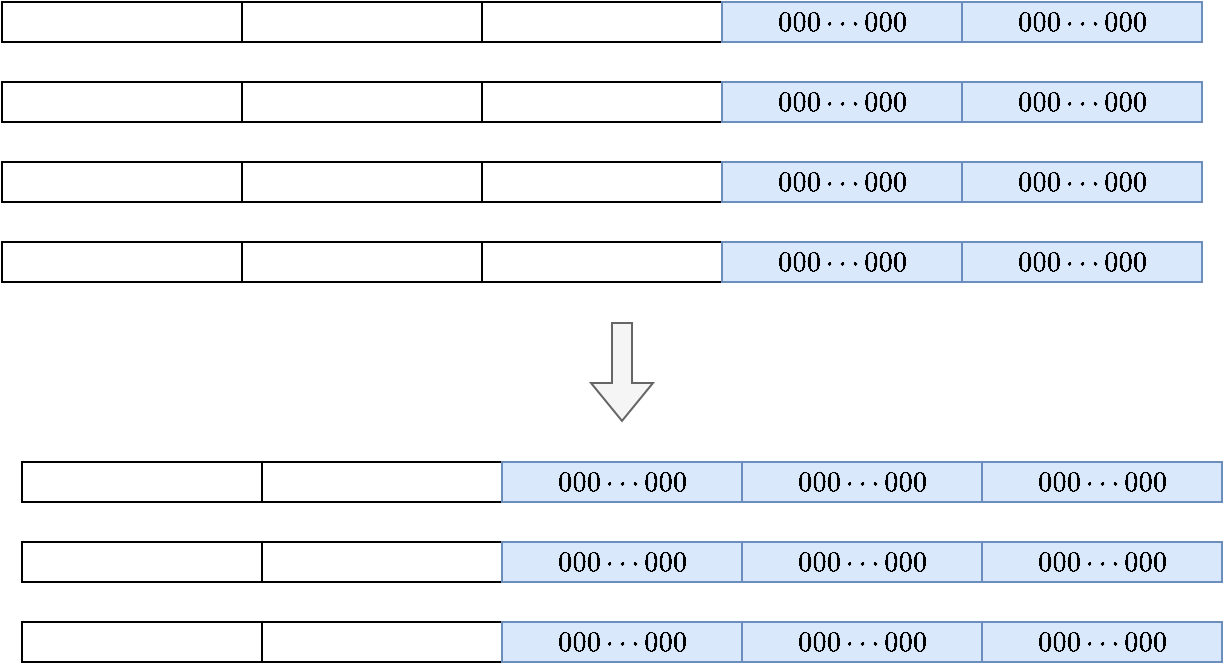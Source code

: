 <mxfile version="24.7.17">
  <diagram name="Vector Split" id="0">
    <mxGraphModel dx="1434" dy="779" grid="1" gridSize="10" guides="1" tooltips="1" connect="1" arrows="1" fold="1" page="1" pageScale="1" pageWidth="827" pageHeight="1169" math="1" shadow="0">
      <root>
        <mxCell id="0" />
        <mxCell id="1" parent="0" />
        <mxCell id="5mW8UUuW8cWVtmHEqI13-12" value="" style="rounded=0;whiteSpace=wrap;html=1;" parent="1" vertex="1">
          <mxGeometry x="40" y="40" width="120" height="20" as="geometry" />
        </mxCell>
        <mxCell id="5mW8UUuW8cWVtmHEqI13-13" value="" style="rounded=0;whiteSpace=wrap;html=1;" parent="1" vertex="1">
          <mxGeometry x="160" y="40" width="120" height="20" as="geometry" />
        </mxCell>
        <mxCell id="5mW8UUuW8cWVtmHEqI13-14" value="" style="rounded=0;whiteSpace=wrap;html=1;" parent="1" vertex="1">
          <mxGeometry x="280" y="40" width="120" height="20" as="geometry" />
        </mxCell>
        <mxCell id="5mW8UUuW8cWVtmHEqI13-15" value="$$000\cdots 000$$" style="rounded=0;whiteSpace=wrap;html=1;fillColor=#dae8fc;strokeColor=#6c8ebf;" parent="1" vertex="1">
          <mxGeometry x="400" y="40" width="120" height="20" as="geometry" />
        </mxCell>
        <mxCell id="5mW8UUuW8cWVtmHEqI13-20" value="$$000\cdots 000$$" style="rounded=0;whiteSpace=wrap;html=1;fillColor=#dae8fc;strokeColor=#6c8ebf;" parent="1" vertex="1">
          <mxGeometry x="520" y="40" width="120" height="20" as="geometry" />
        </mxCell>
        <mxCell id="uQrCQO1sHS2_ZI6FuB6k-9" value="" style="rounded=0;whiteSpace=wrap;html=1;" vertex="1" parent="1">
          <mxGeometry x="40" y="80" width="120" height="20" as="geometry" />
        </mxCell>
        <mxCell id="uQrCQO1sHS2_ZI6FuB6k-10" value="" style="rounded=0;whiteSpace=wrap;html=1;" vertex="1" parent="1">
          <mxGeometry x="160" y="80" width="120" height="20" as="geometry" />
        </mxCell>
        <mxCell id="uQrCQO1sHS2_ZI6FuB6k-11" value="" style="rounded=0;whiteSpace=wrap;html=1;" vertex="1" parent="1">
          <mxGeometry x="280" y="80" width="120" height="20" as="geometry" />
        </mxCell>
        <mxCell id="uQrCQO1sHS2_ZI6FuB6k-12" value="$$000\cdots 000$$" style="rounded=0;whiteSpace=wrap;html=1;fillColor=#dae8fc;strokeColor=#6c8ebf;" vertex="1" parent="1">
          <mxGeometry x="400" y="80" width="120" height="20" as="geometry" />
        </mxCell>
        <mxCell id="uQrCQO1sHS2_ZI6FuB6k-13" value="$$000\cdots 000$$" style="rounded=0;whiteSpace=wrap;html=1;fillColor=#dae8fc;strokeColor=#6c8ebf;" vertex="1" parent="1">
          <mxGeometry x="520" y="80" width="120" height="20" as="geometry" />
        </mxCell>
        <mxCell id="uQrCQO1sHS2_ZI6FuB6k-14" value="" style="rounded=0;whiteSpace=wrap;html=1;" vertex="1" parent="1">
          <mxGeometry x="40" y="120" width="120" height="20" as="geometry" />
        </mxCell>
        <mxCell id="uQrCQO1sHS2_ZI6FuB6k-15" value="" style="rounded=0;whiteSpace=wrap;html=1;" vertex="1" parent="1">
          <mxGeometry x="160" y="120" width="120" height="20" as="geometry" />
        </mxCell>
        <mxCell id="uQrCQO1sHS2_ZI6FuB6k-16" value="" style="rounded=0;whiteSpace=wrap;html=1;" vertex="1" parent="1">
          <mxGeometry x="280" y="120" width="120" height="20" as="geometry" />
        </mxCell>
        <mxCell id="uQrCQO1sHS2_ZI6FuB6k-17" value="$$000\cdots 000$$" style="rounded=0;whiteSpace=wrap;html=1;fillColor=#dae8fc;strokeColor=#6c8ebf;" vertex="1" parent="1">
          <mxGeometry x="400" y="120" width="120" height="20" as="geometry" />
        </mxCell>
        <mxCell id="uQrCQO1sHS2_ZI6FuB6k-18" value="$$000\cdots 000$$" style="rounded=0;whiteSpace=wrap;html=1;fillColor=#dae8fc;strokeColor=#6c8ebf;" vertex="1" parent="1">
          <mxGeometry x="520" y="120" width="120" height="20" as="geometry" />
        </mxCell>
        <mxCell id="uQrCQO1sHS2_ZI6FuB6k-19" value="" style="rounded=0;whiteSpace=wrap;html=1;" vertex="1" parent="1">
          <mxGeometry x="40" y="160" width="120" height="20" as="geometry" />
        </mxCell>
        <mxCell id="uQrCQO1sHS2_ZI6FuB6k-20" value="" style="rounded=0;whiteSpace=wrap;html=1;" vertex="1" parent="1">
          <mxGeometry x="160" y="160" width="120" height="20" as="geometry" />
        </mxCell>
        <mxCell id="uQrCQO1sHS2_ZI6FuB6k-21" value="" style="rounded=0;whiteSpace=wrap;html=1;" vertex="1" parent="1">
          <mxGeometry x="280" y="160" width="120" height="20" as="geometry" />
        </mxCell>
        <mxCell id="uQrCQO1sHS2_ZI6FuB6k-22" value="$$000\cdots 000$$" style="rounded=0;whiteSpace=wrap;html=1;fillColor=#dae8fc;strokeColor=#6c8ebf;" vertex="1" parent="1">
          <mxGeometry x="400" y="160" width="120" height="20" as="geometry" />
        </mxCell>
        <mxCell id="uQrCQO1sHS2_ZI6FuB6k-23" value="$$000\cdots 000$$" style="rounded=0;whiteSpace=wrap;html=1;fillColor=#dae8fc;strokeColor=#6c8ebf;" vertex="1" parent="1">
          <mxGeometry x="520" y="160" width="120" height="20" as="geometry" />
        </mxCell>
        <mxCell id="uQrCQO1sHS2_ZI6FuB6k-24" value="" style="shape=flexArrow;endArrow=classic;html=1;rounded=0;fillColor=#f5f5f5;strokeColor=#666666;" edge="1" parent="1">
          <mxGeometry width="50" height="50" relative="1" as="geometry">
            <mxPoint x="350" y="200" as="sourcePoint" />
            <mxPoint x="350" y="250" as="targetPoint" />
          </mxGeometry>
        </mxCell>
        <mxCell id="uQrCQO1sHS2_ZI6FuB6k-25" value="" style="rounded=0;whiteSpace=wrap;html=1;" vertex="1" parent="1">
          <mxGeometry x="50" y="270" width="120" height="20" as="geometry" />
        </mxCell>
        <mxCell id="uQrCQO1sHS2_ZI6FuB6k-26" value="" style="rounded=0;whiteSpace=wrap;html=1;" vertex="1" parent="1">
          <mxGeometry x="170" y="270" width="120" height="20" as="geometry" />
        </mxCell>
        <mxCell id="uQrCQO1sHS2_ZI6FuB6k-28" value="$$000\cdots 000$$" style="rounded=0;whiteSpace=wrap;html=1;fillColor=#dae8fc;strokeColor=#6c8ebf;" vertex="1" parent="1">
          <mxGeometry x="410" y="270" width="120" height="20" as="geometry" />
        </mxCell>
        <mxCell id="uQrCQO1sHS2_ZI6FuB6k-29" value="$$000\cdots 000$$" style="rounded=0;whiteSpace=wrap;html=1;fillColor=#dae8fc;strokeColor=#6c8ebf;" vertex="1" parent="1">
          <mxGeometry x="530" y="270" width="120" height="20" as="geometry" />
        </mxCell>
        <mxCell id="uQrCQO1sHS2_ZI6FuB6k-30" value="" style="rounded=0;whiteSpace=wrap;html=1;" vertex="1" parent="1">
          <mxGeometry x="50" y="310" width="120" height="20" as="geometry" />
        </mxCell>
        <mxCell id="uQrCQO1sHS2_ZI6FuB6k-31" value="" style="rounded=0;whiteSpace=wrap;html=1;" vertex="1" parent="1">
          <mxGeometry x="170" y="310" width="120" height="20" as="geometry" />
        </mxCell>
        <mxCell id="uQrCQO1sHS2_ZI6FuB6k-33" value="$$000\cdots 000$$" style="rounded=0;whiteSpace=wrap;html=1;fillColor=#dae8fc;strokeColor=#6c8ebf;" vertex="1" parent="1">
          <mxGeometry x="410" y="310" width="120" height="20" as="geometry" />
        </mxCell>
        <mxCell id="uQrCQO1sHS2_ZI6FuB6k-34" value="$$000\cdots 000$$" style="rounded=0;whiteSpace=wrap;html=1;fillColor=#dae8fc;strokeColor=#6c8ebf;" vertex="1" parent="1">
          <mxGeometry x="530" y="310" width="120" height="20" as="geometry" />
        </mxCell>
        <mxCell id="uQrCQO1sHS2_ZI6FuB6k-35" value="" style="rounded=0;whiteSpace=wrap;html=1;" vertex="1" parent="1">
          <mxGeometry x="50" y="350" width="120" height="20" as="geometry" />
        </mxCell>
        <mxCell id="uQrCQO1sHS2_ZI6FuB6k-36" value="" style="rounded=0;whiteSpace=wrap;html=1;" vertex="1" parent="1">
          <mxGeometry x="170" y="350" width="120" height="20" as="geometry" />
        </mxCell>
        <mxCell id="uQrCQO1sHS2_ZI6FuB6k-38" value="$$000\cdots 000$$" style="rounded=0;whiteSpace=wrap;html=1;fillColor=#dae8fc;strokeColor=#6c8ebf;" vertex="1" parent="1">
          <mxGeometry x="410" y="350" width="120" height="20" as="geometry" />
        </mxCell>
        <mxCell id="uQrCQO1sHS2_ZI6FuB6k-39" value="$$000\cdots 000$$" style="rounded=0;whiteSpace=wrap;html=1;fillColor=#dae8fc;strokeColor=#6c8ebf;" vertex="1" parent="1">
          <mxGeometry x="530" y="350" width="120" height="20" as="geometry" />
        </mxCell>
        <mxCell id="uQrCQO1sHS2_ZI6FuB6k-45" value="$$000\cdots 000$$" style="rounded=0;whiteSpace=wrap;html=1;fillColor=#dae8fc;strokeColor=#6c8ebf;" vertex="1" parent="1">
          <mxGeometry x="290" y="270" width="120" height="20" as="geometry" />
        </mxCell>
        <mxCell id="uQrCQO1sHS2_ZI6FuB6k-46" value="$$000\cdots 000$$" style="rounded=0;whiteSpace=wrap;html=1;fillColor=#dae8fc;strokeColor=#6c8ebf;" vertex="1" parent="1">
          <mxGeometry x="290" y="310" width="120" height="20" as="geometry" />
        </mxCell>
        <mxCell id="uQrCQO1sHS2_ZI6FuB6k-47" value="$$000\cdots 000$$" style="rounded=0;whiteSpace=wrap;html=1;fillColor=#dae8fc;strokeColor=#6c8ebf;" vertex="1" parent="1">
          <mxGeometry x="290" y="350" width="120" height="20" as="geometry" />
        </mxCell>
      </root>
    </mxGraphModel>
  </diagram>
</mxfile>
